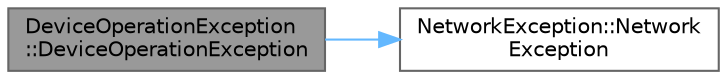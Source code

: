 digraph "DeviceOperationException::DeviceOperationException"
{
 // LATEX_PDF_SIZE
  bgcolor="transparent";
  edge [fontname=Helvetica,fontsize=10,labelfontname=Helvetica,labelfontsize=10];
  node [fontname=Helvetica,fontsize=10,shape=box,height=0.2,width=0.4];
  rankdir="LR";
  Node1 [id="Node000001",label="DeviceOperationException\l::DeviceOperationException",height=0.2,width=0.4,color="gray40", fillcolor="grey60", style="filled", fontcolor="black",tooltip=" "];
  Node1 -> Node2 [id="edge1_Node000001_Node000002",color="steelblue1",style="solid",tooltip=" "];
  Node2 [id="Node000002",label="NetworkException::Network\lException",height=0.2,width=0.4,color="grey40", fillcolor="white", style="filled",URL="$class_network_exception.html#aef0219d5da0b7dc29ef06daba7d942d9",tooltip=" "];
}
